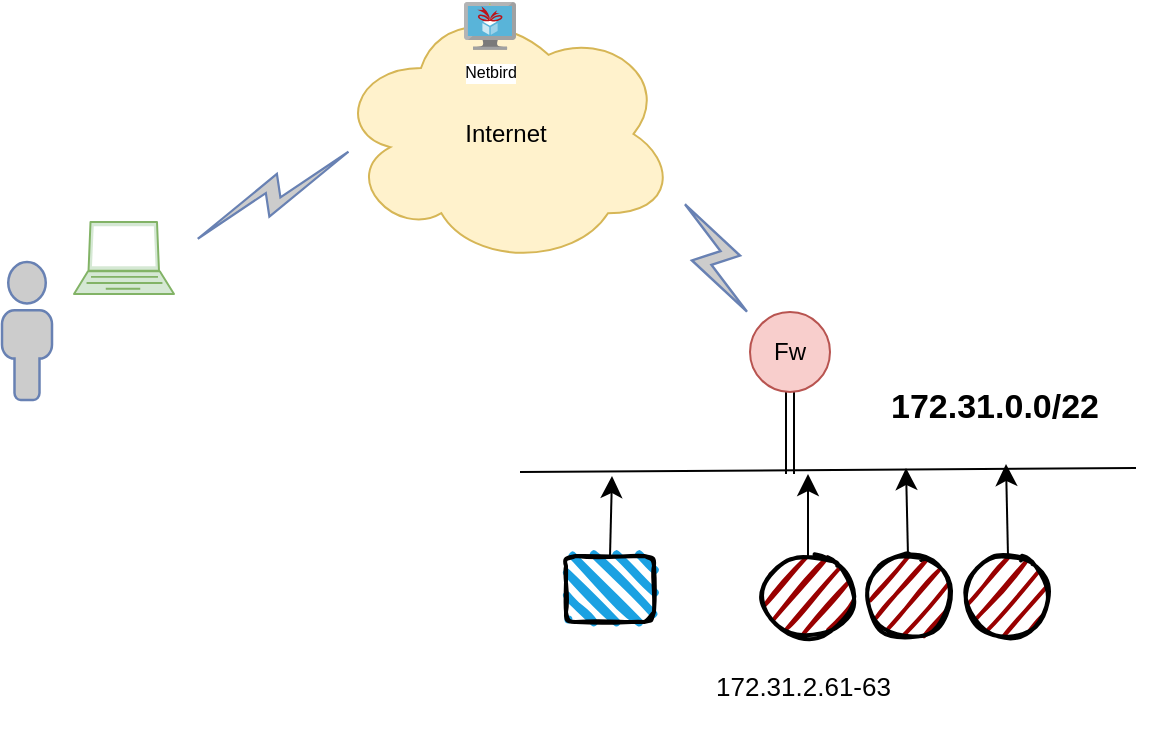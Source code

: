 <mxfile version="24.5.2" type="github">
  <diagram name="Page-1" id="_aEBt2x7KC-kYig_-Kjo">
    <mxGraphModel dx="1380" dy="1042" grid="0" gridSize="10" guides="1" tooltips="1" connect="1" arrows="1" fold="1" page="0" pageScale="1" pageWidth="850" pageHeight="1100" math="0" shadow="0">
      <root>
        <mxCell id="0" />
        <mxCell id="1" parent="0" />
        <mxCell id="ORbbMhd3TZm8tsN30WiI-2" value="Internet" style="ellipse;shape=cloud;whiteSpace=wrap;html=1;fillColor=#fff2cc;strokeColor=#d6b656;" vertex="1" parent="1">
          <mxGeometry x="433" y="-183" width="170" height="132" as="geometry" />
        </mxCell>
        <mxCell id="ORbbMhd3TZm8tsN30WiI-7" style="edgeStyle=none;curved=1;rounded=0;orthogonalLoop=1;jettySize=auto;html=1;exitX=0.5;exitY=1;exitDx=0;exitDy=0;fontSize=12;shape=link;" edge="1" parent="1" source="ORbbMhd3TZm8tsN30WiI-3">
          <mxGeometry relative="1" as="geometry">
            <mxPoint x="660" y="53" as="targetPoint" />
          </mxGeometry>
        </mxCell>
        <mxCell id="ORbbMhd3TZm8tsN30WiI-3" value="Fw" style="ellipse;whiteSpace=wrap;html=1;aspect=fixed;fillColor=#f8cecc;strokeColor=#b85450;" vertex="1" parent="1">
          <mxGeometry x="640" y="-28" width="40" height="40" as="geometry" />
        </mxCell>
        <mxCell id="ORbbMhd3TZm8tsN30WiI-4" value="" style="endArrow=none;html=1;rounded=0;fontSize=12;startSize=8;endSize=8;curved=1;" edge="1" parent="1">
          <mxGeometry width="50" height="50" relative="1" as="geometry">
            <mxPoint x="525" y="52" as="sourcePoint" />
            <mxPoint x="833" y="50" as="targetPoint" />
          </mxGeometry>
        </mxCell>
        <mxCell id="ORbbMhd3TZm8tsN30WiI-8" style="edgeStyle=none;curved=1;rounded=0;orthogonalLoop=1;jettySize=auto;html=1;exitX=0.5;exitY=0;exitDx=0;exitDy=0;fontSize=12;startSize=8;endSize=8;" edge="1" parent="1" source="ORbbMhd3TZm8tsN30WiI-5">
          <mxGeometry relative="1" as="geometry">
            <mxPoint x="571" y="54" as="targetPoint" />
          </mxGeometry>
        </mxCell>
        <mxCell id="ORbbMhd3TZm8tsN30WiI-5" value="" style="rounded=1;whiteSpace=wrap;html=1;strokeWidth=2;fillWeight=4;hachureGap=8;hachureAngle=45;fillColor=#1ba1e2;sketch=1;" vertex="1" parent="1">
          <mxGeometry x="548" y="94" width="44" height="33" as="geometry" />
        </mxCell>
        <mxCell id="ORbbMhd3TZm8tsN30WiI-13" style="edgeStyle=none;curved=1;rounded=0;orthogonalLoop=1;jettySize=auto;html=1;exitX=0.5;exitY=0;exitDx=0;exitDy=0;fontSize=12;startSize=8;endSize=8;" edge="1" parent="1" source="ORbbMhd3TZm8tsN30WiI-9">
          <mxGeometry relative="1" as="geometry">
            <mxPoint x="669" y="53" as="targetPoint" />
          </mxGeometry>
        </mxCell>
        <mxCell id="ORbbMhd3TZm8tsN30WiI-9" value="" style="ellipse;whiteSpace=wrap;html=1;strokeWidth=2;fillWeight=2;hachureGap=8;fillColor=#990000;fillStyle=dots;sketch=1;" vertex="1" parent="1">
          <mxGeometry x="647" y="94" width="44" height="40" as="geometry" />
        </mxCell>
        <mxCell id="ORbbMhd3TZm8tsN30WiI-12" style="edgeStyle=none;curved=1;rounded=0;orthogonalLoop=1;jettySize=auto;html=1;exitX=0.5;exitY=0;exitDx=0;exitDy=0;fontSize=12;startSize=8;endSize=8;" edge="1" parent="1" source="ORbbMhd3TZm8tsN30WiI-10">
          <mxGeometry relative="1" as="geometry">
            <mxPoint x="718" y="50" as="targetPoint" />
          </mxGeometry>
        </mxCell>
        <mxCell id="ORbbMhd3TZm8tsN30WiI-10" value="" style="ellipse;whiteSpace=wrap;html=1;strokeWidth=2;fillWeight=2;hachureGap=8;fillColor=#990000;fillStyle=dots;sketch=1;" vertex="1" parent="1">
          <mxGeometry x="697" y="94" width="44" height="40" as="geometry" />
        </mxCell>
        <mxCell id="ORbbMhd3TZm8tsN30WiI-14" value="" style="fontColor=#0066CC;verticalAlign=top;verticalLabelPosition=bottom;labelPosition=center;align=center;html=1;outlineConnect=0;fillColor=#CCCCCC;strokeColor=#6881B3;gradientColor=none;gradientDirection=north;strokeWidth=2;shape=mxgraph.networks.comm_link;rotation=-30;" vertex="1" parent="1">
          <mxGeometry x="612" y="-86" width="22" height="62" as="geometry" />
        </mxCell>
        <mxCell id="ORbbMhd3TZm8tsN30WiI-15" value="172.31.0.0/22" style="text;strokeColor=none;fillColor=none;html=1;fontSize=17;fontStyle=1;verticalAlign=middle;align=center;" vertex="1" parent="1">
          <mxGeometry x="683" y="-1" width="158" height="42" as="geometry" />
        </mxCell>
        <mxCell id="ORbbMhd3TZm8tsN30WiI-17" value="Netbird" style="image;sketch=0;aspect=fixed;html=1;points=[];align=center;fontSize=8;image=img/lib/mscae/Free_Services.svg;" vertex="1" parent="1">
          <mxGeometry x="497" y="-183" width="26" height="23.92" as="geometry" />
        </mxCell>
        <mxCell id="ORbbMhd3TZm8tsN30WiI-18" value="" style="verticalAlign=top;verticalLabelPosition=bottom;labelPosition=center;align=center;html=1;outlineConnect=0;fillColor=#d5e8d4;strokeColor=#82b366;gradientDirection=north;strokeWidth=2;shape=mxgraph.networks.laptop;" vertex="1" parent="1">
          <mxGeometry x="302" y="-73" width="50" height="36" as="geometry" />
        </mxCell>
        <mxCell id="ORbbMhd3TZm8tsN30WiI-19" value="" style="fontColor=#0066CC;verticalAlign=top;verticalLabelPosition=bottom;labelPosition=center;align=center;html=1;outlineConnect=0;fillColor=#CCCCCC;strokeColor=#6881B3;gradientColor=none;gradientDirection=north;strokeWidth=2;shape=mxgraph.networks.user_male;" vertex="1" parent="1">
          <mxGeometry x="266" y="-53" width="25" height="69" as="geometry" />
        </mxCell>
        <mxCell id="ORbbMhd3TZm8tsN30WiI-20" value="" style="fontColor=#0066CC;verticalAlign=top;verticalLabelPosition=bottom;labelPosition=center;align=center;html=1;outlineConnect=0;fillColor=#CCCCCC;strokeColor=#6881B3;gradientColor=none;gradientDirection=north;strokeWidth=2;shape=mxgraph.networks.comm_link;rotation=60;" vertex="1" parent="1">
          <mxGeometry x="393.28" y="-129.87" width="16.57" height="87" as="geometry" />
        </mxCell>
        <mxCell id="ORbbMhd3TZm8tsN30WiI-21" value="&lt;span style=&quot;caret-color: rgb(0, 0, 0); color: rgb(0, 0, 0); font-family: helvetica, arial, verdana, sans-serif; font-size: 13px; font-style: normal; font-variant-caps: normal; font-weight: 300; letter-spacing: normal; orphans: auto; text-align: right; text-indent: 0px; text-transform: none; white-space: normal; widows: auto; word-spacing: 0px; -webkit-text-stroke-width: 0px; background-color: rgb(255, 255, 255); text-decoration: none; display: inline !important; float: none;&quot;&gt;172.31.2.61-63&lt;/span&gt;" style="text;whiteSpace=wrap;html=1;" vertex="1" parent="1">
          <mxGeometry x="620.5" y="145" width="97" height="38" as="geometry" />
        </mxCell>
        <mxCell id="ORbbMhd3TZm8tsN30WiI-22" value="" style="ellipse;whiteSpace=wrap;html=1;strokeWidth=2;fillWeight=2;hachureGap=8;fillColor=#990000;fillStyle=dots;sketch=1;" vertex="1" parent="1">
          <mxGeometry x="747" y="94" width="44" height="40" as="geometry" />
        </mxCell>
        <mxCell id="ORbbMhd3TZm8tsN30WiI-23" style="edgeStyle=none;curved=1;rounded=0;orthogonalLoop=1;jettySize=auto;html=1;exitX=0.5;exitY=0;exitDx=0;exitDy=0;fontSize=12;startSize=8;endSize=8;" edge="1" parent="1" source="ORbbMhd3TZm8tsN30WiI-22">
          <mxGeometry relative="1" as="geometry">
            <mxPoint x="768" y="48" as="targetPoint" />
          </mxGeometry>
        </mxCell>
      </root>
    </mxGraphModel>
  </diagram>
</mxfile>
